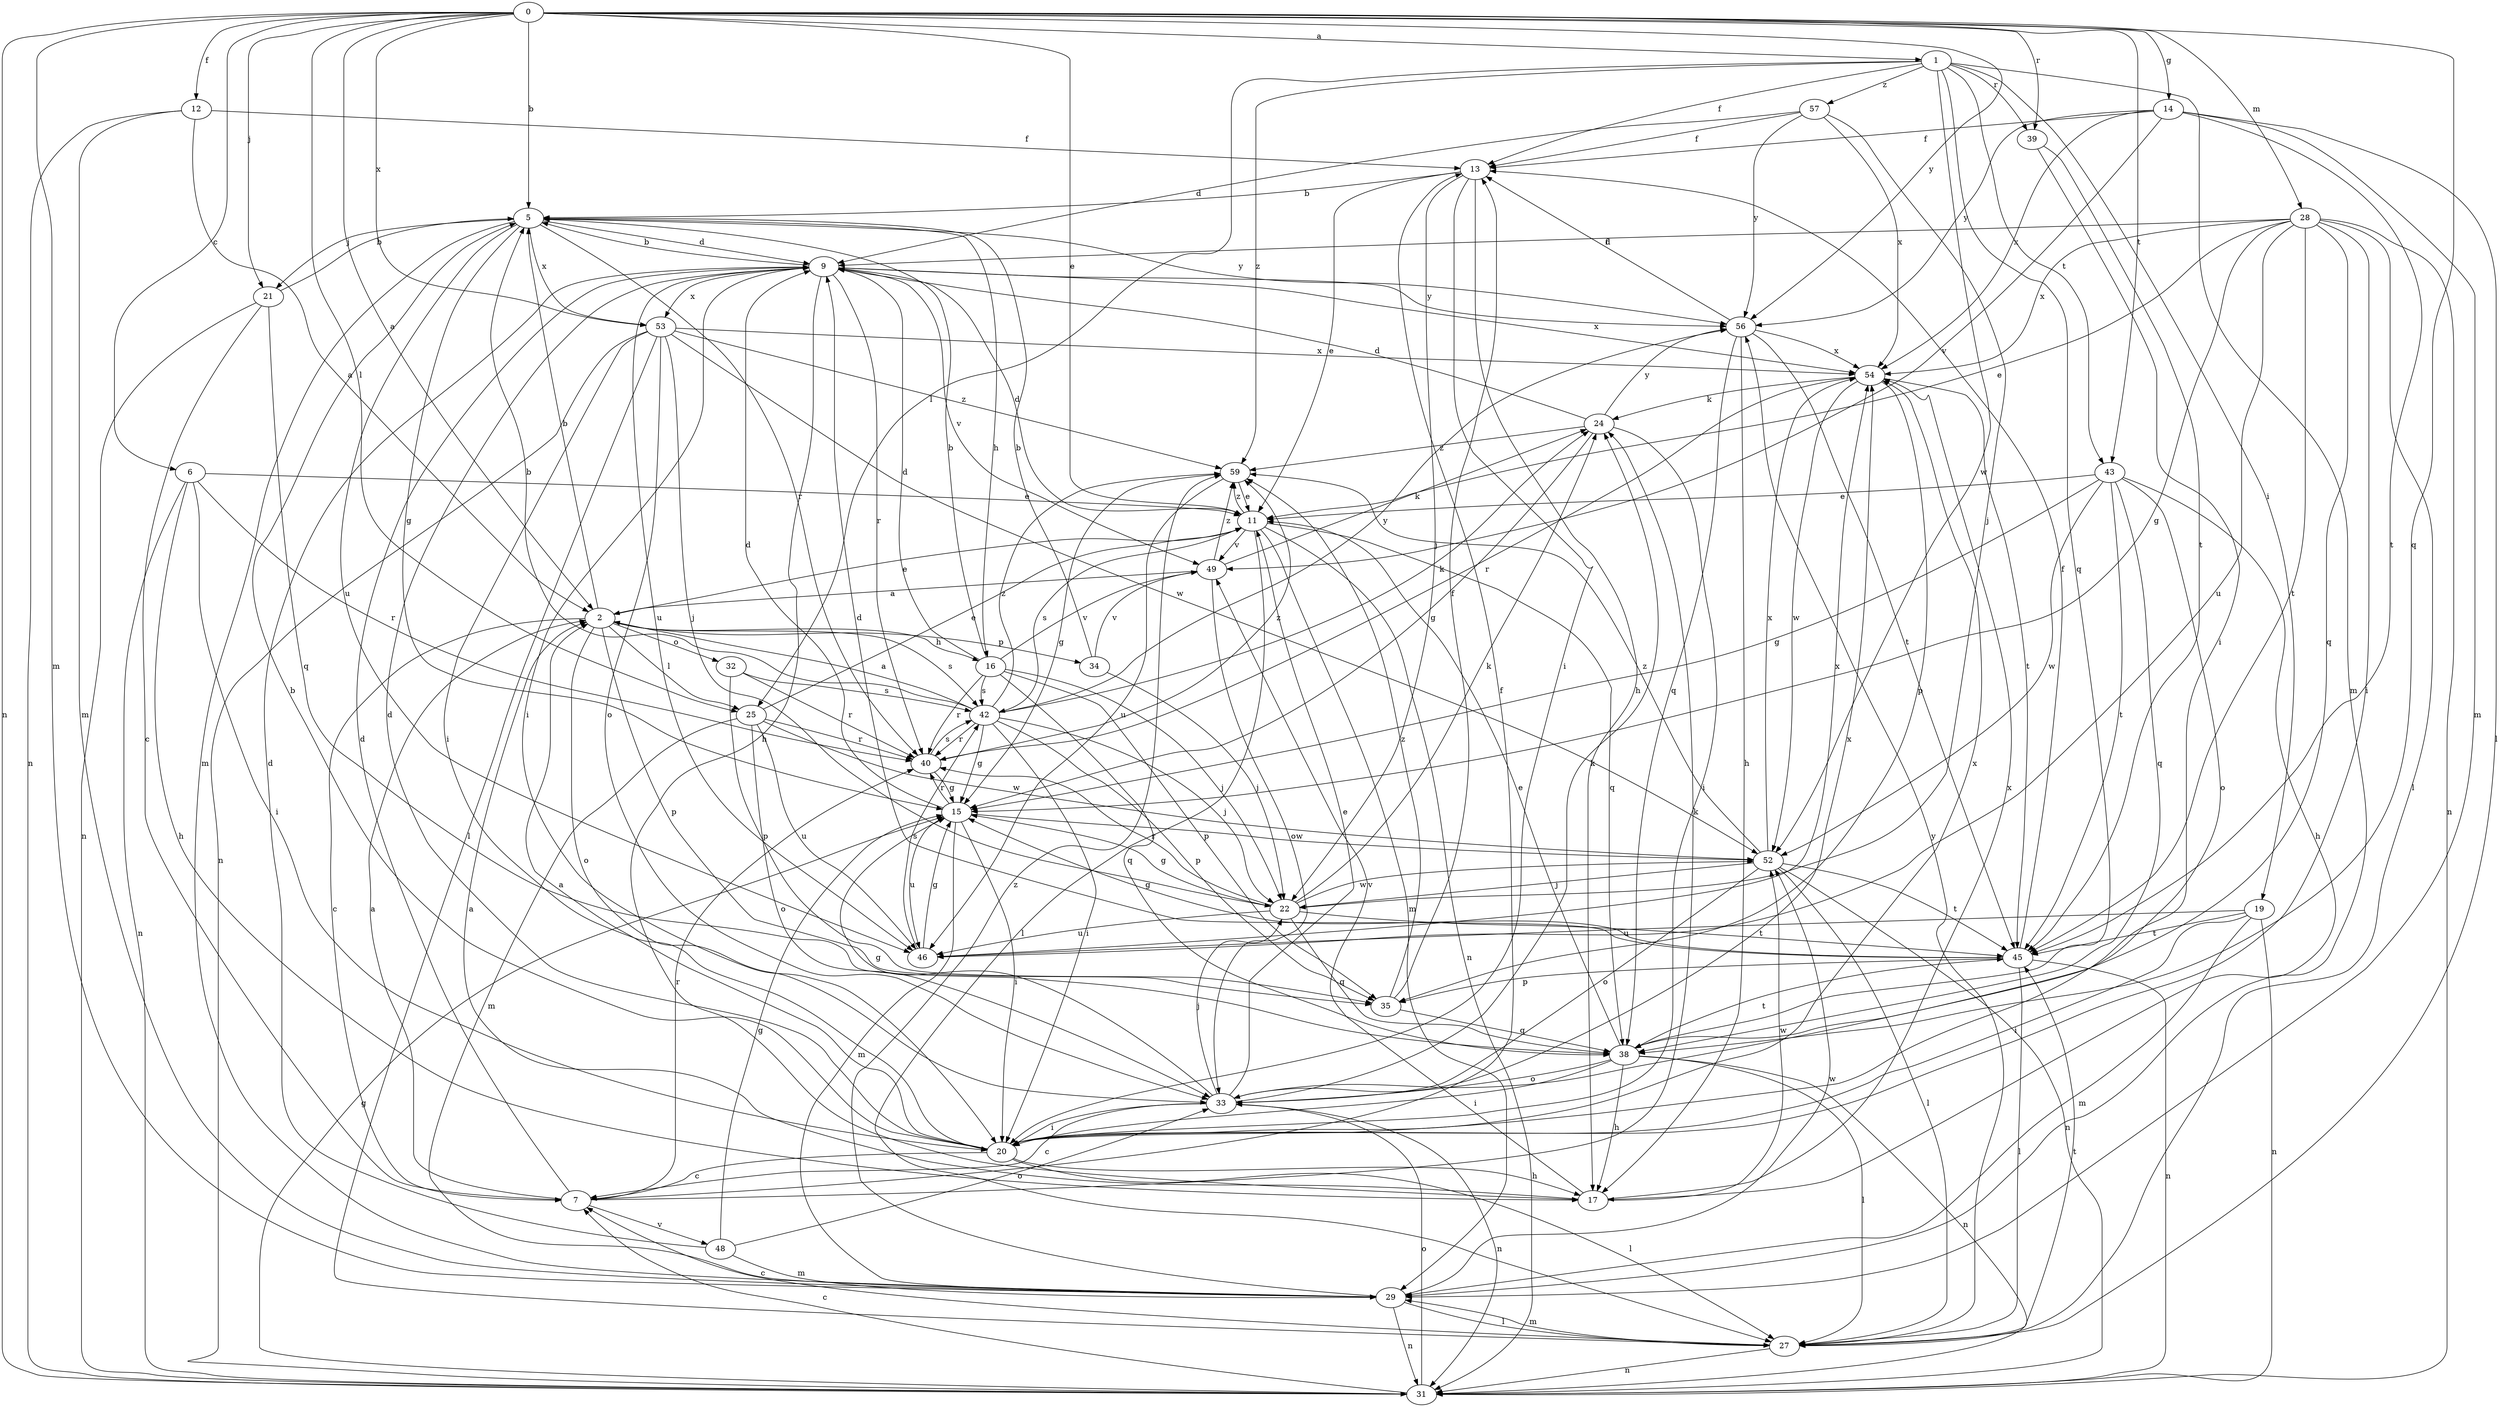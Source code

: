 strict digraph  {
0;
1;
2;
5;
6;
7;
9;
11;
12;
13;
14;
15;
16;
17;
19;
20;
21;
22;
24;
25;
27;
28;
29;
31;
32;
33;
34;
35;
38;
39;
40;
42;
43;
45;
46;
48;
49;
52;
53;
54;
56;
57;
59;
0 -> 1  [label=a];
0 -> 2  [label=a];
0 -> 5  [label=b];
0 -> 6  [label=c];
0 -> 11  [label=e];
0 -> 12  [label=f];
0 -> 14  [label=g];
0 -> 21  [label=j];
0 -> 25  [label=l];
0 -> 28  [label=m];
0 -> 29  [label=m];
0 -> 31  [label=n];
0 -> 38  [label=q];
0 -> 39  [label=r];
0 -> 43  [label=t];
0 -> 53  [label=x];
0 -> 56  [label=y];
1 -> 13  [label=f];
1 -> 19  [label=i];
1 -> 25  [label=l];
1 -> 29  [label=m];
1 -> 38  [label=q];
1 -> 39  [label=r];
1 -> 43  [label=t];
1 -> 52  [label=w];
1 -> 57  [label=z];
1 -> 59  [label=z];
2 -> 5  [label=b];
2 -> 7  [label=c];
2 -> 11  [label=e];
2 -> 16  [label=h];
2 -> 25  [label=l];
2 -> 32  [label=o];
2 -> 33  [label=o];
2 -> 34  [label=p];
2 -> 35  [label=p];
2 -> 42  [label=s];
5 -> 9  [label=d];
5 -> 15  [label=g];
5 -> 16  [label=h];
5 -> 21  [label=j];
5 -> 29  [label=m];
5 -> 40  [label=r];
5 -> 46  [label=u];
5 -> 53  [label=x];
5 -> 56  [label=y];
6 -> 11  [label=e];
6 -> 17  [label=h];
6 -> 20  [label=i];
6 -> 31  [label=n];
6 -> 40  [label=r];
7 -> 2  [label=a];
7 -> 9  [label=d];
7 -> 13  [label=f];
7 -> 24  [label=k];
7 -> 40  [label=r];
7 -> 48  [label=v];
9 -> 5  [label=b];
9 -> 17  [label=h];
9 -> 20  [label=i];
9 -> 40  [label=r];
9 -> 46  [label=u];
9 -> 49  [label=v];
9 -> 53  [label=x];
9 -> 54  [label=x];
9 -> 56  [label=y];
11 -> 9  [label=d];
11 -> 27  [label=l];
11 -> 29  [label=m];
11 -> 31  [label=n];
11 -> 38  [label=q];
11 -> 42  [label=s];
11 -> 49  [label=v];
11 -> 59  [label=z];
12 -> 2  [label=a];
12 -> 13  [label=f];
12 -> 29  [label=m];
12 -> 31  [label=n];
13 -> 5  [label=b];
13 -> 11  [label=e];
13 -> 17  [label=h];
13 -> 20  [label=i];
13 -> 22  [label=j];
14 -> 13  [label=f];
14 -> 27  [label=l];
14 -> 29  [label=m];
14 -> 45  [label=t];
14 -> 49  [label=v];
14 -> 54  [label=x];
14 -> 56  [label=y];
15 -> 9  [label=d];
15 -> 20  [label=i];
15 -> 29  [label=m];
15 -> 40  [label=r];
15 -> 46  [label=u];
15 -> 52  [label=w];
16 -> 5  [label=b];
16 -> 9  [label=d];
16 -> 22  [label=j];
16 -> 35  [label=p];
16 -> 38  [label=q];
16 -> 40  [label=r];
16 -> 42  [label=s];
16 -> 49  [label=v];
17 -> 2  [label=a];
17 -> 49  [label=v];
17 -> 52  [label=w];
17 -> 54  [label=x];
19 -> 20  [label=i];
19 -> 29  [label=m];
19 -> 31  [label=n];
19 -> 45  [label=t];
19 -> 46  [label=u];
20 -> 2  [label=a];
20 -> 5  [label=b];
20 -> 7  [label=c];
20 -> 9  [label=d];
20 -> 17  [label=h];
20 -> 27  [label=l];
20 -> 54  [label=x];
21 -> 5  [label=b];
21 -> 7  [label=c];
21 -> 31  [label=n];
21 -> 38  [label=q];
22 -> 15  [label=g];
22 -> 24  [label=k];
22 -> 38  [label=q];
22 -> 40  [label=r];
22 -> 45  [label=t];
22 -> 46  [label=u];
22 -> 52  [label=w];
24 -> 9  [label=d];
24 -> 15  [label=g];
24 -> 20  [label=i];
24 -> 56  [label=y];
24 -> 59  [label=z];
25 -> 11  [label=e];
25 -> 29  [label=m];
25 -> 33  [label=o];
25 -> 40  [label=r];
25 -> 46  [label=u];
25 -> 52  [label=w];
27 -> 7  [label=c];
27 -> 29  [label=m];
27 -> 31  [label=n];
27 -> 45  [label=t];
27 -> 56  [label=y];
28 -> 9  [label=d];
28 -> 11  [label=e];
28 -> 15  [label=g];
28 -> 20  [label=i];
28 -> 27  [label=l];
28 -> 31  [label=n];
28 -> 38  [label=q];
28 -> 45  [label=t];
28 -> 46  [label=u];
28 -> 54  [label=x];
29 -> 27  [label=l];
29 -> 31  [label=n];
29 -> 52  [label=w];
29 -> 59  [label=z];
31 -> 7  [label=c];
31 -> 15  [label=g];
31 -> 33  [label=o];
32 -> 35  [label=p];
32 -> 40  [label=r];
32 -> 42  [label=s];
33 -> 7  [label=c];
33 -> 11  [label=e];
33 -> 15  [label=g];
33 -> 20  [label=i];
33 -> 22  [label=j];
33 -> 24  [label=k];
33 -> 31  [label=n];
33 -> 54  [label=x];
34 -> 5  [label=b];
34 -> 22  [label=j];
34 -> 49  [label=v];
35 -> 13  [label=f];
35 -> 38  [label=q];
35 -> 59  [label=z];
38 -> 11  [label=e];
38 -> 17  [label=h];
38 -> 20  [label=i];
38 -> 27  [label=l];
38 -> 31  [label=n];
38 -> 33  [label=o];
38 -> 45  [label=t];
39 -> 20  [label=i];
39 -> 45  [label=t];
40 -> 15  [label=g];
40 -> 42  [label=s];
40 -> 59  [label=z];
42 -> 2  [label=a];
42 -> 5  [label=b];
42 -> 15  [label=g];
42 -> 20  [label=i];
42 -> 22  [label=j];
42 -> 24  [label=k];
42 -> 35  [label=p];
42 -> 40  [label=r];
42 -> 56  [label=y];
42 -> 59  [label=z];
43 -> 11  [label=e];
43 -> 15  [label=g];
43 -> 17  [label=h];
43 -> 33  [label=o];
43 -> 38  [label=q];
43 -> 45  [label=t];
43 -> 52  [label=w];
45 -> 9  [label=d];
45 -> 13  [label=f];
45 -> 15  [label=g];
45 -> 27  [label=l];
45 -> 31  [label=n];
45 -> 35  [label=p];
46 -> 15  [label=g];
46 -> 42  [label=s];
46 -> 54  [label=x];
48 -> 9  [label=d];
48 -> 15  [label=g];
48 -> 29  [label=m];
48 -> 33  [label=o];
49 -> 2  [label=a];
49 -> 24  [label=k];
49 -> 33  [label=o];
49 -> 59  [label=z];
52 -> 22  [label=j];
52 -> 27  [label=l];
52 -> 31  [label=n];
52 -> 33  [label=o];
52 -> 45  [label=t];
52 -> 54  [label=x];
52 -> 59  [label=z];
53 -> 20  [label=i];
53 -> 22  [label=j];
53 -> 27  [label=l];
53 -> 31  [label=n];
53 -> 33  [label=o];
53 -> 52  [label=w];
53 -> 54  [label=x];
53 -> 59  [label=z];
54 -> 24  [label=k];
54 -> 35  [label=p];
54 -> 40  [label=r];
54 -> 45  [label=t];
54 -> 52  [label=w];
56 -> 13  [label=f];
56 -> 17  [label=h];
56 -> 38  [label=q];
56 -> 45  [label=t];
56 -> 54  [label=x];
57 -> 9  [label=d];
57 -> 13  [label=f];
57 -> 22  [label=j];
57 -> 54  [label=x];
57 -> 56  [label=y];
59 -> 11  [label=e];
59 -> 15  [label=g];
59 -> 46  [label=u];
}
